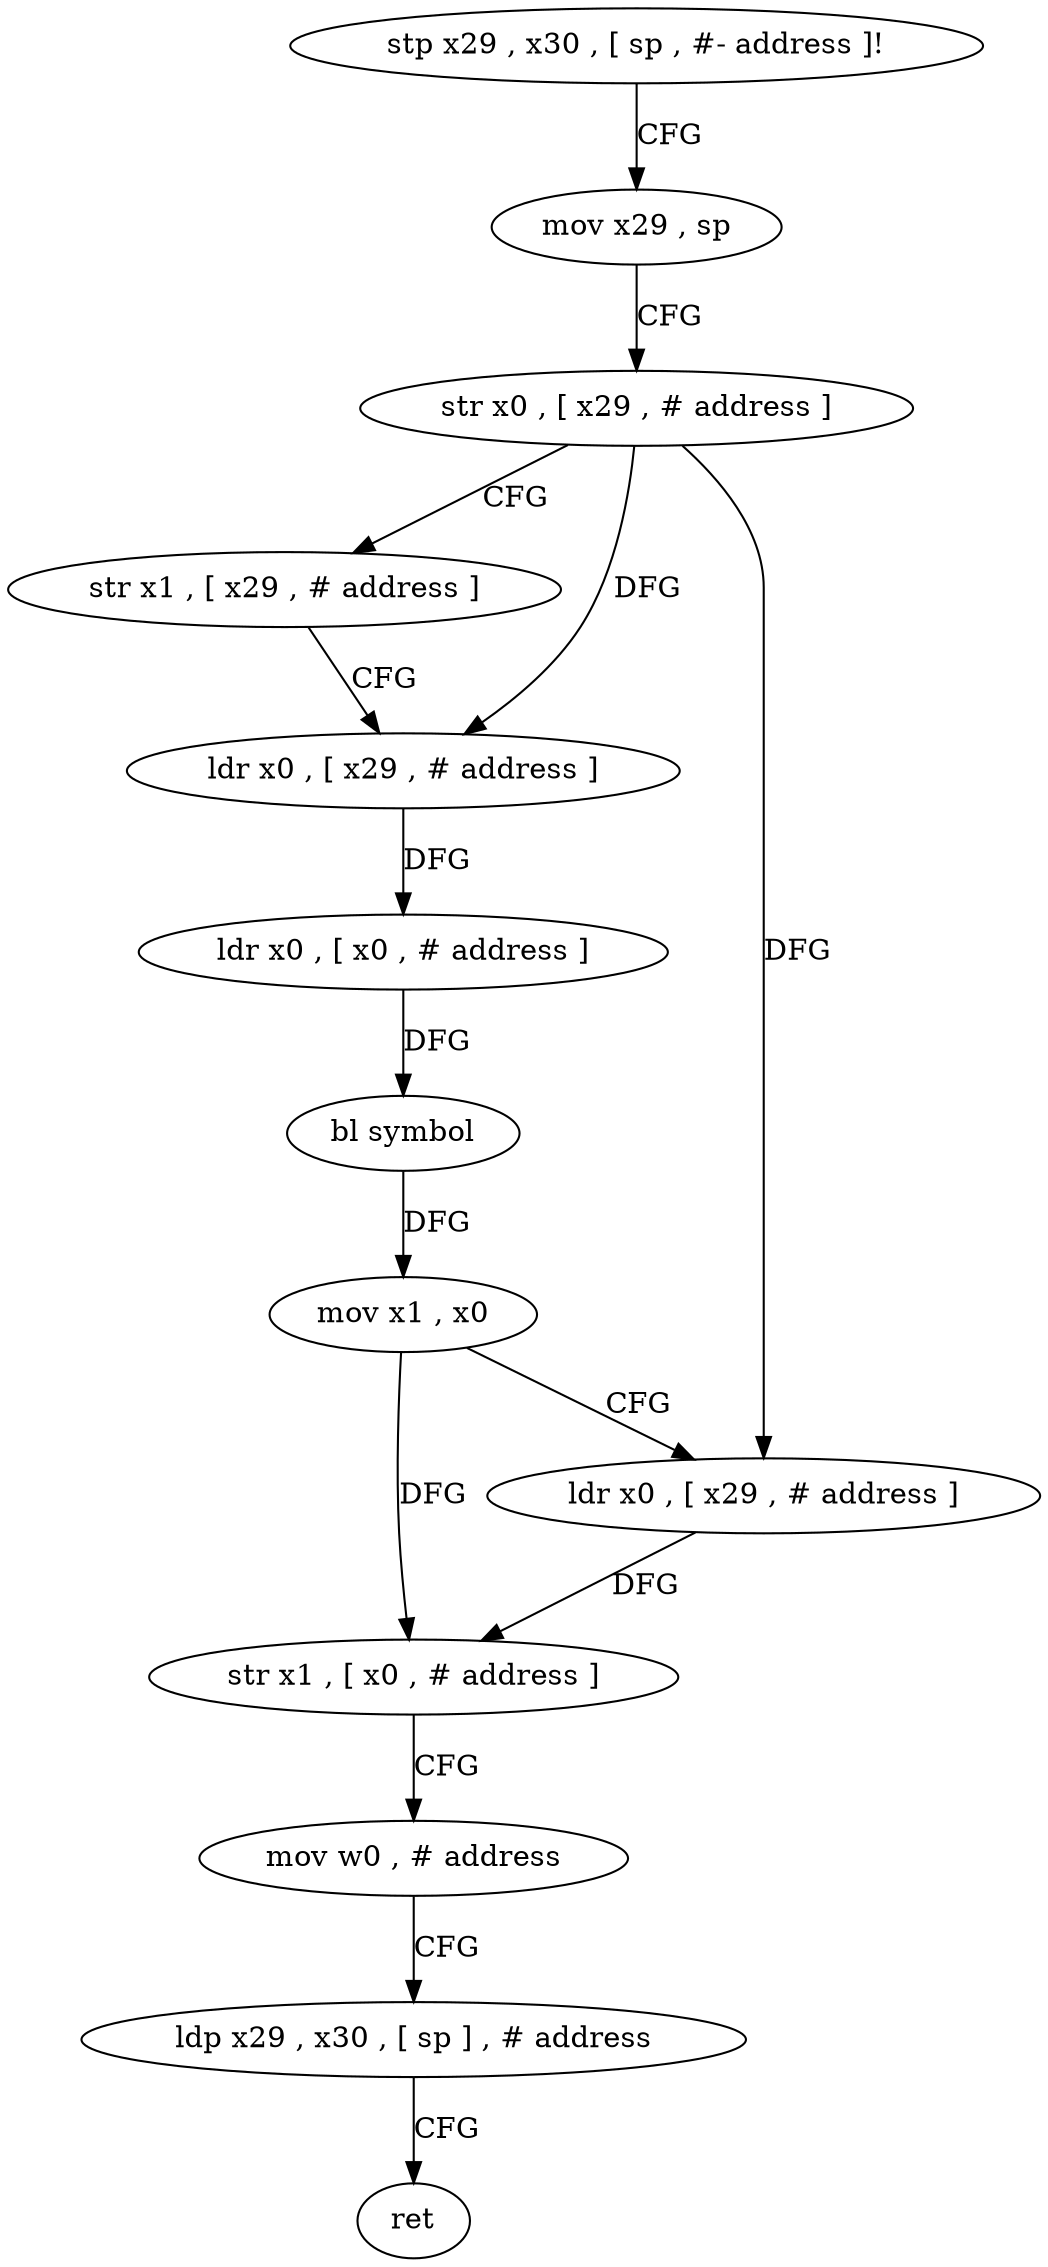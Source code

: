 digraph "func" {
"4207860" [label = "stp x29 , x30 , [ sp , #- address ]!" ]
"4207864" [label = "mov x29 , sp" ]
"4207868" [label = "str x0 , [ x29 , # address ]" ]
"4207872" [label = "str x1 , [ x29 , # address ]" ]
"4207876" [label = "ldr x0 , [ x29 , # address ]" ]
"4207880" [label = "ldr x0 , [ x0 , # address ]" ]
"4207884" [label = "bl symbol" ]
"4207888" [label = "mov x1 , x0" ]
"4207892" [label = "ldr x0 , [ x29 , # address ]" ]
"4207896" [label = "str x1 , [ x0 , # address ]" ]
"4207900" [label = "mov w0 , # address" ]
"4207904" [label = "ldp x29 , x30 , [ sp ] , # address" ]
"4207908" [label = "ret" ]
"4207860" -> "4207864" [ label = "CFG" ]
"4207864" -> "4207868" [ label = "CFG" ]
"4207868" -> "4207872" [ label = "CFG" ]
"4207868" -> "4207876" [ label = "DFG" ]
"4207868" -> "4207892" [ label = "DFG" ]
"4207872" -> "4207876" [ label = "CFG" ]
"4207876" -> "4207880" [ label = "DFG" ]
"4207880" -> "4207884" [ label = "DFG" ]
"4207884" -> "4207888" [ label = "DFG" ]
"4207888" -> "4207892" [ label = "CFG" ]
"4207888" -> "4207896" [ label = "DFG" ]
"4207892" -> "4207896" [ label = "DFG" ]
"4207896" -> "4207900" [ label = "CFG" ]
"4207900" -> "4207904" [ label = "CFG" ]
"4207904" -> "4207908" [ label = "CFG" ]
}
